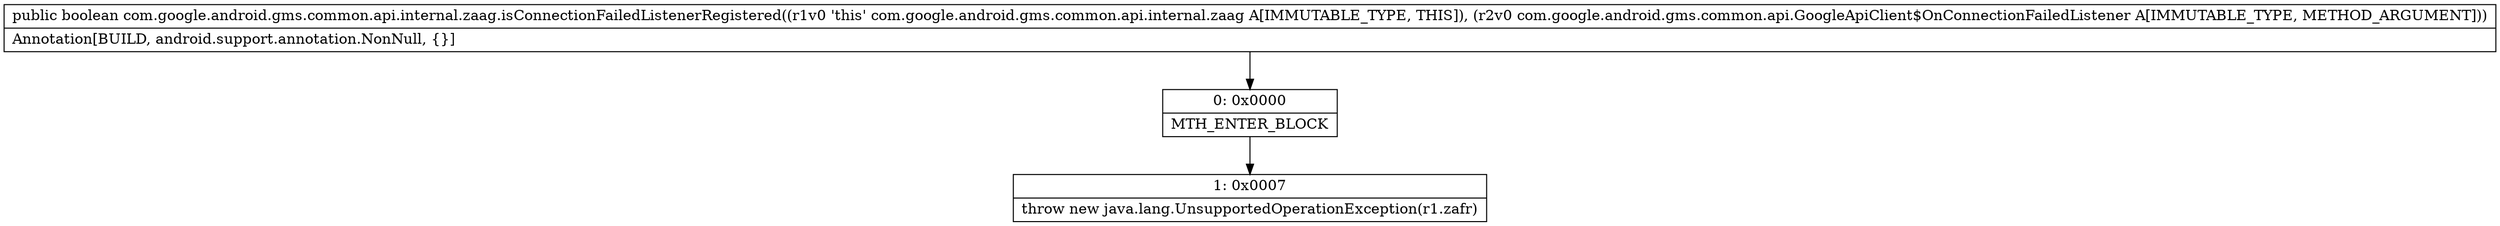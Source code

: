 digraph "CFG forcom.google.android.gms.common.api.internal.zaag.isConnectionFailedListenerRegistered(Lcom\/google\/android\/gms\/common\/api\/GoogleApiClient$OnConnectionFailedListener;)Z" {
Node_0 [shape=record,label="{0\:\ 0x0000|MTH_ENTER_BLOCK\l}"];
Node_1 [shape=record,label="{1\:\ 0x0007|throw new java.lang.UnsupportedOperationException(r1.zafr)\l}"];
MethodNode[shape=record,label="{public boolean com.google.android.gms.common.api.internal.zaag.isConnectionFailedListenerRegistered((r1v0 'this' com.google.android.gms.common.api.internal.zaag A[IMMUTABLE_TYPE, THIS]), (r2v0 com.google.android.gms.common.api.GoogleApiClient$OnConnectionFailedListener A[IMMUTABLE_TYPE, METHOD_ARGUMENT]))  | Annotation[BUILD, android.support.annotation.NonNull, \{\}]\l}"];
MethodNode -> Node_0;
Node_0 -> Node_1;
}

